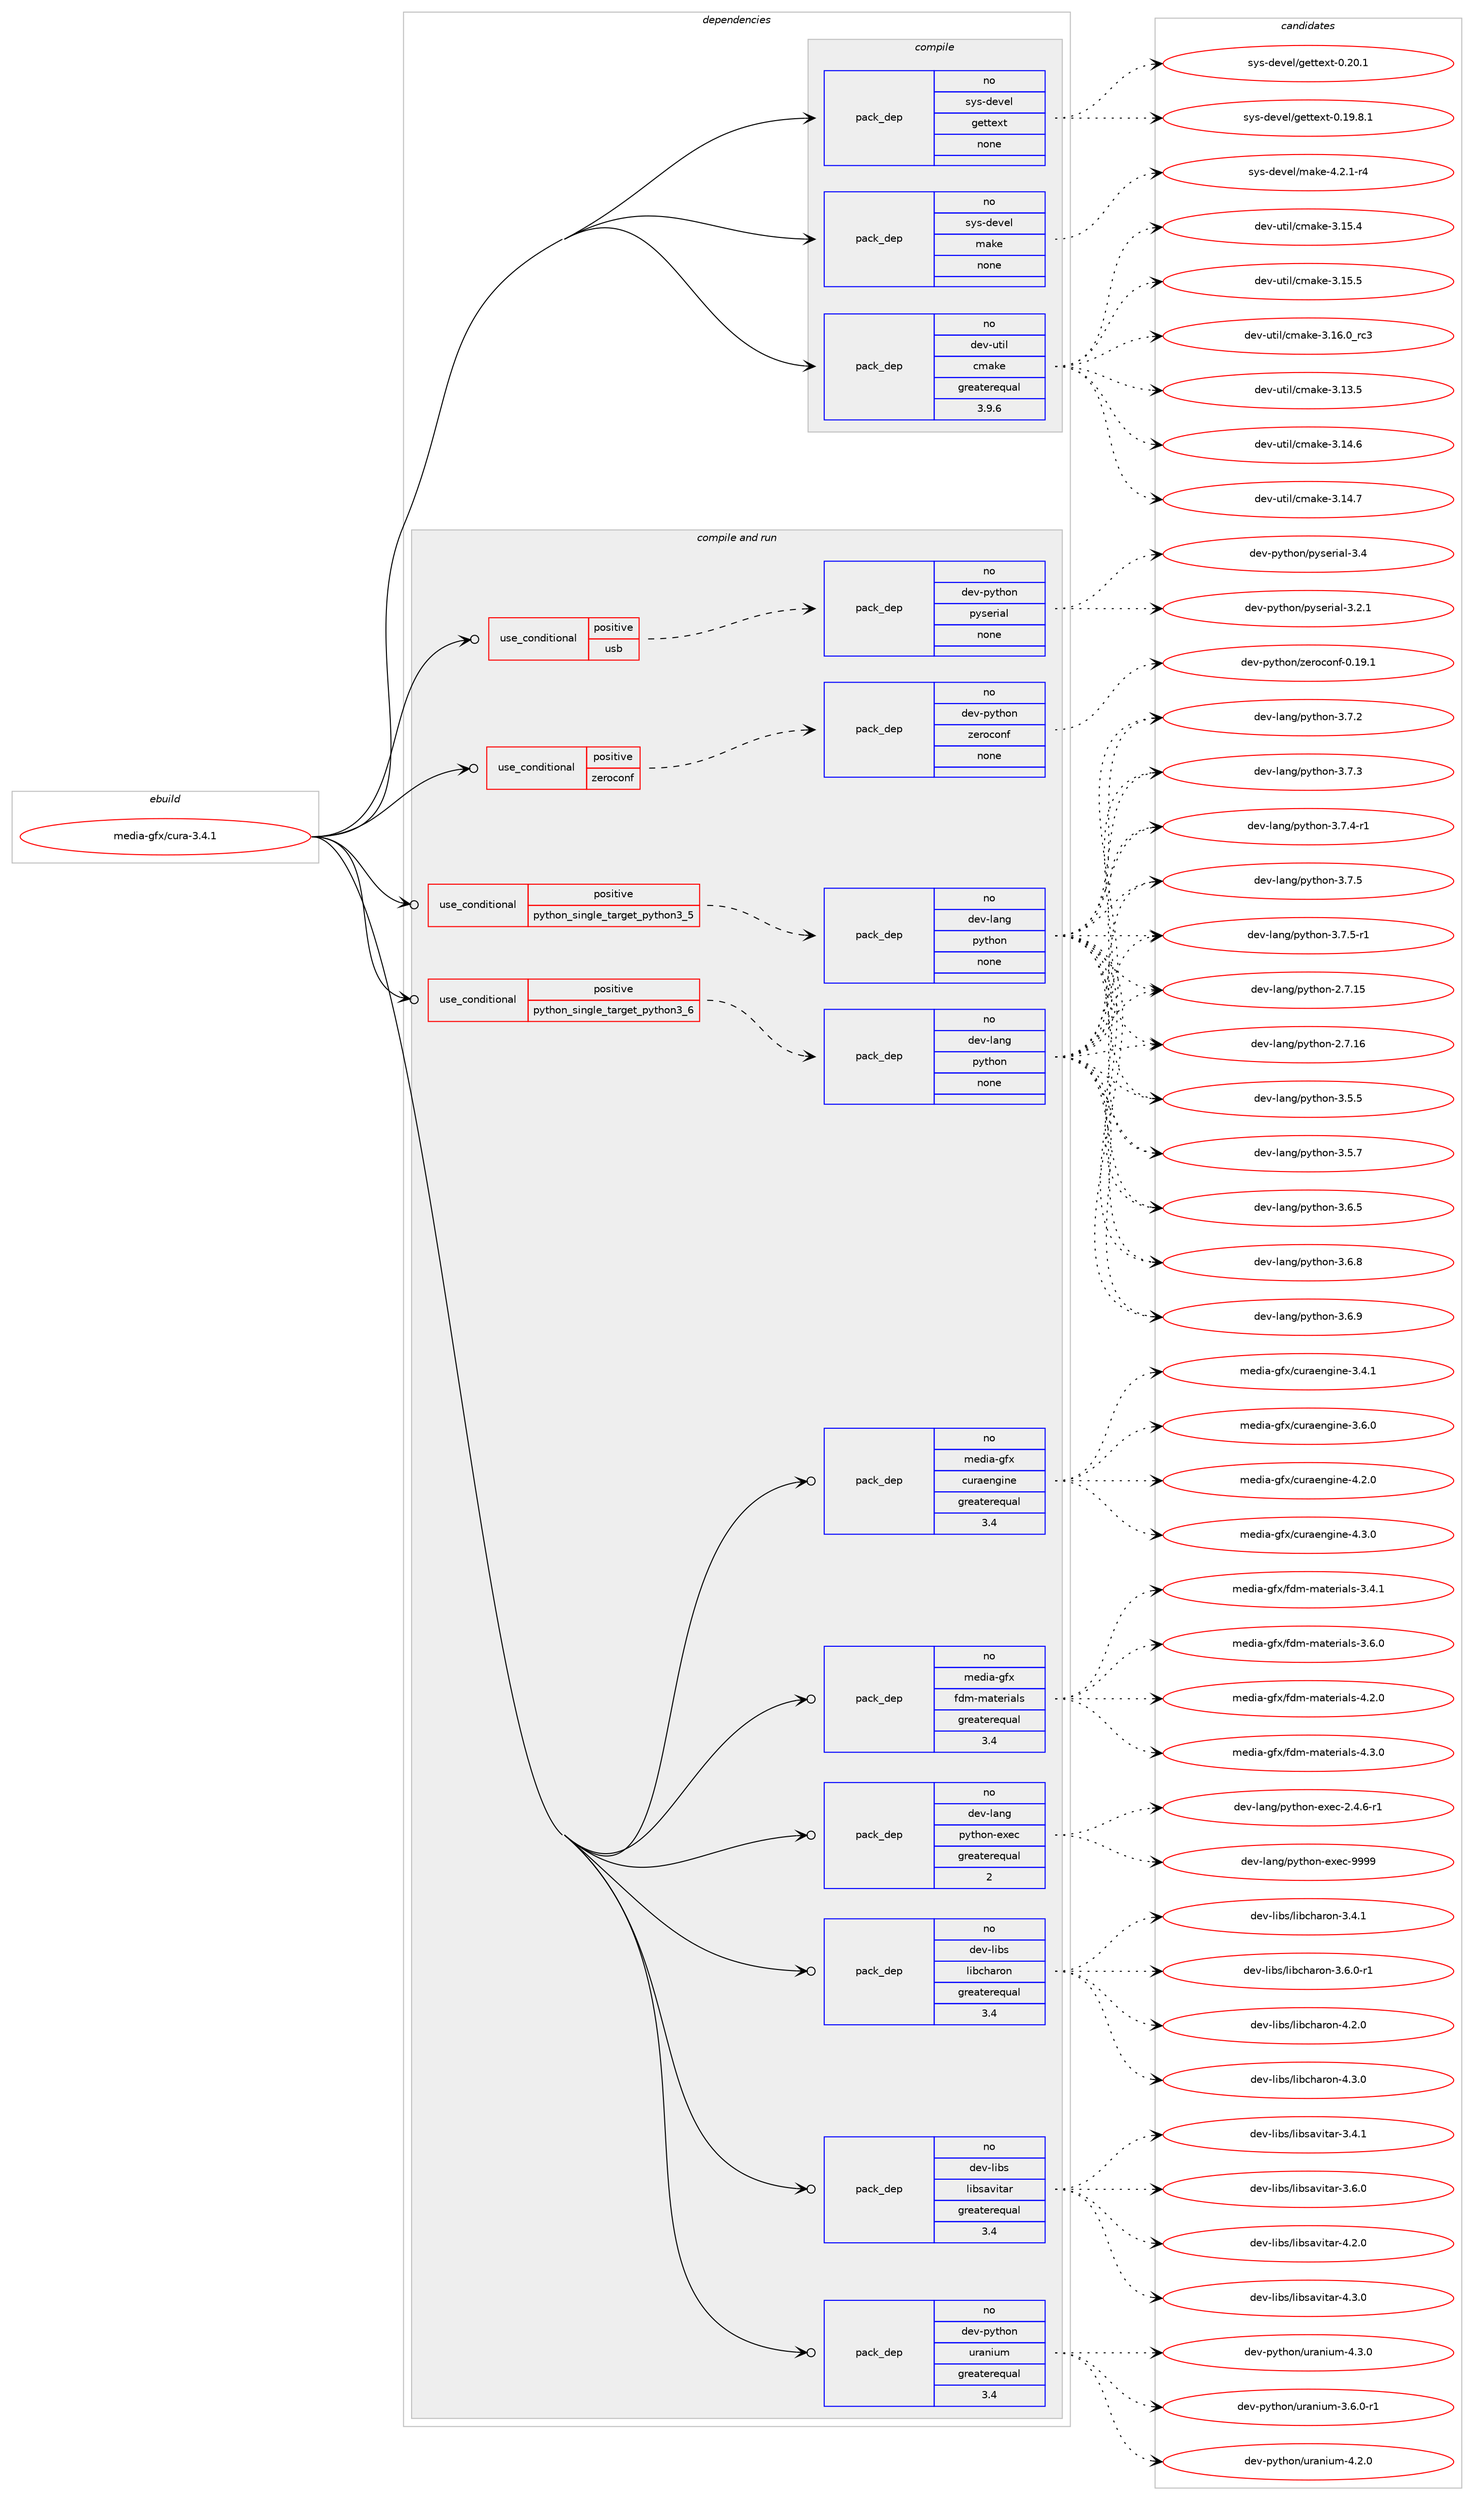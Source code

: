 digraph prolog {

# *************
# Graph options
# *************

newrank=true;
concentrate=true;
compound=true;
graph [rankdir=LR,fontname=Helvetica,fontsize=10,ranksep=1.5];#, ranksep=2.5, nodesep=0.2];
edge  [arrowhead=vee];
node  [fontname=Helvetica,fontsize=10];

# **********
# The ebuild
# **********

subgraph cluster_leftcol {
color=gray;
rank=same;
label=<<i>ebuild</i>>;
id [label="media-gfx/cura-3.4.1", color=red, width=4, href="../media-gfx/cura-3.4.1.svg"];
}

# ****************
# The dependencies
# ****************

subgraph cluster_midcol {
color=gray;
label=<<i>dependencies</i>>;
subgraph cluster_compile {
fillcolor="#eeeeee";
style=filled;
label=<<i>compile</i>>;
subgraph pack575251 {
dependency778213 [label=<<TABLE BORDER="0" CELLBORDER="1" CELLSPACING="0" CELLPADDING="4" WIDTH="220"><TR><TD ROWSPAN="6" CELLPADDING="30">pack_dep</TD></TR><TR><TD WIDTH="110">no</TD></TR><TR><TD>dev-util</TD></TR><TR><TD>cmake</TD></TR><TR><TD>greaterequal</TD></TR><TR><TD>3.9.6</TD></TR></TABLE>>, shape=none, color=blue];
}
id:e -> dependency778213:w [weight=20,style="solid",arrowhead="vee"];
subgraph pack575252 {
dependency778214 [label=<<TABLE BORDER="0" CELLBORDER="1" CELLSPACING="0" CELLPADDING="4" WIDTH="220"><TR><TD ROWSPAN="6" CELLPADDING="30">pack_dep</TD></TR><TR><TD WIDTH="110">no</TD></TR><TR><TD>sys-devel</TD></TR><TR><TD>gettext</TD></TR><TR><TD>none</TD></TR><TR><TD></TD></TR></TABLE>>, shape=none, color=blue];
}
id:e -> dependency778214:w [weight=20,style="solid",arrowhead="vee"];
subgraph pack575253 {
dependency778215 [label=<<TABLE BORDER="0" CELLBORDER="1" CELLSPACING="0" CELLPADDING="4" WIDTH="220"><TR><TD ROWSPAN="6" CELLPADDING="30">pack_dep</TD></TR><TR><TD WIDTH="110">no</TD></TR><TR><TD>sys-devel</TD></TR><TR><TD>make</TD></TR><TR><TD>none</TD></TR><TR><TD></TD></TR></TABLE>>, shape=none, color=blue];
}
id:e -> dependency778215:w [weight=20,style="solid",arrowhead="vee"];
}
subgraph cluster_compileandrun {
fillcolor="#eeeeee";
style=filled;
label=<<i>compile and run</i>>;
subgraph cond189437 {
dependency778216 [label=<<TABLE BORDER="0" CELLBORDER="1" CELLSPACING="0" CELLPADDING="4"><TR><TD ROWSPAN="3" CELLPADDING="10">use_conditional</TD></TR><TR><TD>positive</TD></TR><TR><TD>python_single_target_python3_5</TD></TR></TABLE>>, shape=none, color=red];
subgraph pack575254 {
dependency778217 [label=<<TABLE BORDER="0" CELLBORDER="1" CELLSPACING="0" CELLPADDING="4" WIDTH="220"><TR><TD ROWSPAN="6" CELLPADDING="30">pack_dep</TD></TR><TR><TD WIDTH="110">no</TD></TR><TR><TD>dev-lang</TD></TR><TR><TD>python</TD></TR><TR><TD>none</TD></TR><TR><TD></TD></TR></TABLE>>, shape=none, color=blue];
}
dependency778216:e -> dependency778217:w [weight=20,style="dashed",arrowhead="vee"];
}
id:e -> dependency778216:w [weight=20,style="solid",arrowhead="odotvee"];
subgraph cond189438 {
dependency778218 [label=<<TABLE BORDER="0" CELLBORDER="1" CELLSPACING="0" CELLPADDING="4"><TR><TD ROWSPAN="3" CELLPADDING="10">use_conditional</TD></TR><TR><TD>positive</TD></TR><TR><TD>python_single_target_python3_6</TD></TR></TABLE>>, shape=none, color=red];
subgraph pack575255 {
dependency778219 [label=<<TABLE BORDER="0" CELLBORDER="1" CELLSPACING="0" CELLPADDING="4" WIDTH="220"><TR><TD ROWSPAN="6" CELLPADDING="30">pack_dep</TD></TR><TR><TD WIDTH="110">no</TD></TR><TR><TD>dev-lang</TD></TR><TR><TD>python</TD></TR><TR><TD>none</TD></TR><TR><TD></TD></TR></TABLE>>, shape=none, color=blue];
}
dependency778218:e -> dependency778219:w [weight=20,style="dashed",arrowhead="vee"];
}
id:e -> dependency778218:w [weight=20,style="solid",arrowhead="odotvee"];
subgraph cond189439 {
dependency778220 [label=<<TABLE BORDER="0" CELLBORDER="1" CELLSPACING="0" CELLPADDING="4"><TR><TD ROWSPAN="3" CELLPADDING="10">use_conditional</TD></TR><TR><TD>positive</TD></TR><TR><TD>usb</TD></TR></TABLE>>, shape=none, color=red];
subgraph pack575256 {
dependency778221 [label=<<TABLE BORDER="0" CELLBORDER="1" CELLSPACING="0" CELLPADDING="4" WIDTH="220"><TR><TD ROWSPAN="6" CELLPADDING="30">pack_dep</TD></TR><TR><TD WIDTH="110">no</TD></TR><TR><TD>dev-python</TD></TR><TR><TD>pyserial</TD></TR><TR><TD>none</TD></TR><TR><TD></TD></TR></TABLE>>, shape=none, color=blue];
}
dependency778220:e -> dependency778221:w [weight=20,style="dashed",arrowhead="vee"];
}
id:e -> dependency778220:w [weight=20,style="solid",arrowhead="odotvee"];
subgraph cond189440 {
dependency778222 [label=<<TABLE BORDER="0" CELLBORDER="1" CELLSPACING="0" CELLPADDING="4"><TR><TD ROWSPAN="3" CELLPADDING="10">use_conditional</TD></TR><TR><TD>positive</TD></TR><TR><TD>zeroconf</TD></TR></TABLE>>, shape=none, color=red];
subgraph pack575257 {
dependency778223 [label=<<TABLE BORDER="0" CELLBORDER="1" CELLSPACING="0" CELLPADDING="4" WIDTH="220"><TR><TD ROWSPAN="6" CELLPADDING="30">pack_dep</TD></TR><TR><TD WIDTH="110">no</TD></TR><TR><TD>dev-python</TD></TR><TR><TD>zeroconf</TD></TR><TR><TD>none</TD></TR><TR><TD></TD></TR></TABLE>>, shape=none, color=blue];
}
dependency778222:e -> dependency778223:w [weight=20,style="dashed",arrowhead="vee"];
}
id:e -> dependency778222:w [weight=20,style="solid",arrowhead="odotvee"];
subgraph pack575258 {
dependency778224 [label=<<TABLE BORDER="0" CELLBORDER="1" CELLSPACING="0" CELLPADDING="4" WIDTH="220"><TR><TD ROWSPAN="6" CELLPADDING="30">pack_dep</TD></TR><TR><TD WIDTH="110">no</TD></TR><TR><TD>dev-lang</TD></TR><TR><TD>python-exec</TD></TR><TR><TD>greaterequal</TD></TR><TR><TD>2</TD></TR></TABLE>>, shape=none, color=blue];
}
id:e -> dependency778224:w [weight=20,style="solid",arrowhead="odotvee"];
subgraph pack575259 {
dependency778225 [label=<<TABLE BORDER="0" CELLBORDER="1" CELLSPACING="0" CELLPADDING="4" WIDTH="220"><TR><TD ROWSPAN="6" CELLPADDING="30">pack_dep</TD></TR><TR><TD WIDTH="110">no</TD></TR><TR><TD>dev-libs</TD></TR><TR><TD>libcharon</TD></TR><TR><TD>greaterequal</TD></TR><TR><TD>3.4</TD></TR></TABLE>>, shape=none, color=blue];
}
id:e -> dependency778225:w [weight=20,style="solid",arrowhead="odotvee"];
subgraph pack575260 {
dependency778226 [label=<<TABLE BORDER="0" CELLBORDER="1" CELLSPACING="0" CELLPADDING="4" WIDTH="220"><TR><TD ROWSPAN="6" CELLPADDING="30">pack_dep</TD></TR><TR><TD WIDTH="110">no</TD></TR><TR><TD>dev-libs</TD></TR><TR><TD>libsavitar</TD></TR><TR><TD>greaterequal</TD></TR><TR><TD>3.4</TD></TR></TABLE>>, shape=none, color=blue];
}
id:e -> dependency778226:w [weight=20,style="solid",arrowhead="odotvee"];
subgraph pack575261 {
dependency778227 [label=<<TABLE BORDER="0" CELLBORDER="1" CELLSPACING="0" CELLPADDING="4" WIDTH="220"><TR><TD ROWSPAN="6" CELLPADDING="30">pack_dep</TD></TR><TR><TD WIDTH="110">no</TD></TR><TR><TD>dev-python</TD></TR><TR><TD>uranium</TD></TR><TR><TD>greaterequal</TD></TR><TR><TD>3.4</TD></TR></TABLE>>, shape=none, color=blue];
}
id:e -> dependency778227:w [weight=20,style="solid",arrowhead="odotvee"];
subgraph pack575262 {
dependency778228 [label=<<TABLE BORDER="0" CELLBORDER="1" CELLSPACING="0" CELLPADDING="4" WIDTH="220"><TR><TD ROWSPAN="6" CELLPADDING="30">pack_dep</TD></TR><TR><TD WIDTH="110">no</TD></TR><TR><TD>media-gfx</TD></TR><TR><TD>curaengine</TD></TR><TR><TD>greaterequal</TD></TR><TR><TD>3.4</TD></TR></TABLE>>, shape=none, color=blue];
}
id:e -> dependency778228:w [weight=20,style="solid",arrowhead="odotvee"];
subgraph pack575263 {
dependency778229 [label=<<TABLE BORDER="0" CELLBORDER="1" CELLSPACING="0" CELLPADDING="4" WIDTH="220"><TR><TD ROWSPAN="6" CELLPADDING="30">pack_dep</TD></TR><TR><TD WIDTH="110">no</TD></TR><TR><TD>media-gfx</TD></TR><TR><TD>fdm-materials</TD></TR><TR><TD>greaterequal</TD></TR><TR><TD>3.4</TD></TR></TABLE>>, shape=none, color=blue];
}
id:e -> dependency778229:w [weight=20,style="solid",arrowhead="odotvee"];
}
subgraph cluster_run {
fillcolor="#eeeeee";
style=filled;
label=<<i>run</i>>;
}
}

# **************
# The candidates
# **************

subgraph cluster_choices {
rank=same;
color=gray;
label=<<i>candidates</i>>;

subgraph choice575251 {
color=black;
nodesep=1;
choice1001011184511711610510847991099710710145514649514653 [label="dev-util/cmake-3.13.5", color=red, width=4,href="../dev-util/cmake-3.13.5.svg"];
choice1001011184511711610510847991099710710145514649524654 [label="dev-util/cmake-3.14.6", color=red, width=4,href="../dev-util/cmake-3.14.6.svg"];
choice1001011184511711610510847991099710710145514649524655 [label="dev-util/cmake-3.14.7", color=red, width=4,href="../dev-util/cmake-3.14.7.svg"];
choice1001011184511711610510847991099710710145514649534652 [label="dev-util/cmake-3.15.4", color=red, width=4,href="../dev-util/cmake-3.15.4.svg"];
choice1001011184511711610510847991099710710145514649534653 [label="dev-util/cmake-3.15.5", color=red, width=4,href="../dev-util/cmake-3.15.5.svg"];
choice1001011184511711610510847991099710710145514649544648951149951 [label="dev-util/cmake-3.16.0_rc3", color=red, width=4,href="../dev-util/cmake-3.16.0_rc3.svg"];
dependency778213:e -> choice1001011184511711610510847991099710710145514649514653:w [style=dotted,weight="100"];
dependency778213:e -> choice1001011184511711610510847991099710710145514649524654:w [style=dotted,weight="100"];
dependency778213:e -> choice1001011184511711610510847991099710710145514649524655:w [style=dotted,weight="100"];
dependency778213:e -> choice1001011184511711610510847991099710710145514649534652:w [style=dotted,weight="100"];
dependency778213:e -> choice1001011184511711610510847991099710710145514649534653:w [style=dotted,weight="100"];
dependency778213:e -> choice1001011184511711610510847991099710710145514649544648951149951:w [style=dotted,weight="100"];
}
subgraph choice575252 {
color=black;
nodesep=1;
choice1151211154510010111810110847103101116116101120116454846495746564649 [label="sys-devel/gettext-0.19.8.1", color=red, width=4,href="../sys-devel/gettext-0.19.8.1.svg"];
choice115121115451001011181011084710310111611610112011645484650484649 [label="sys-devel/gettext-0.20.1", color=red, width=4,href="../sys-devel/gettext-0.20.1.svg"];
dependency778214:e -> choice1151211154510010111810110847103101116116101120116454846495746564649:w [style=dotted,weight="100"];
dependency778214:e -> choice115121115451001011181011084710310111611610112011645484650484649:w [style=dotted,weight="100"];
}
subgraph choice575253 {
color=black;
nodesep=1;
choice1151211154510010111810110847109971071014552465046494511452 [label="sys-devel/make-4.2.1-r4", color=red, width=4,href="../sys-devel/make-4.2.1-r4.svg"];
dependency778215:e -> choice1151211154510010111810110847109971071014552465046494511452:w [style=dotted,weight="100"];
}
subgraph choice575254 {
color=black;
nodesep=1;
choice10010111845108971101034711212111610411111045504655464953 [label="dev-lang/python-2.7.15", color=red, width=4,href="../dev-lang/python-2.7.15.svg"];
choice10010111845108971101034711212111610411111045504655464954 [label="dev-lang/python-2.7.16", color=red, width=4,href="../dev-lang/python-2.7.16.svg"];
choice100101118451089711010347112121116104111110455146534653 [label="dev-lang/python-3.5.5", color=red, width=4,href="../dev-lang/python-3.5.5.svg"];
choice100101118451089711010347112121116104111110455146534655 [label="dev-lang/python-3.5.7", color=red, width=4,href="../dev-lang/python-3.5.7.svg"];
choice100101118451089711010347112121116104111110455146544653 [label="dev-lang/python-3.6.5", color=red, width=4,href="../dev-lang/python-3.6.5.svg"];
choice100101118451089711010347112121116104111110455146544656 [label="dev-lang/python-3.6.8", color=red, width=4,href="../dev-lang/python-3.6.8.svg"];
choice100101118451089711010347112121116104111110455146544657 [label="dev-lang/python-3.6.9", color=red, width=4,href="../dev-lang/python-3.6.9.svg"];
choice100101118451089711010347112121116104111110455146554650 [label="dev-lang/python-3.7.2", color=red, width=4,href="../dev-lang/python-3.7.2.svg"];
choice100101118451089711010347112121116104111110455146554651 [label="dev-lang/python-3.7.3", color=red, width=4,href="../dev-lang/python-3.7.3.svg"];
choice1001011184510897110103471121211161041111104551465546524511449 [label="dev-lang/python-3.7.4-r1", color=red, width=4,href="../dev-lang/python-3.7.4-r1.svg"];
choice100101118451089711010347112121116104111110455146554653 [label="dev-lang/python-3.7.5", color=red, width=4,href="../dev-lang/python-3.7.5.svg"];
choice1001011184510897110103471121211161041111104551465546534511449 [label="dev-lang/python-3.7.5-r1", color=red, width=4,href="../dev-lang/python-3.7.5-r1.svg"];
dependency778217:e -> choice10010111845108971101034711212111610411111045504655464953:w [style=dotted,weight="100"];
dependency778217:e -> choice10010111845108971101034711212111610411111045504655464954:w [style=dotted,weight="100"];
dependency778217:e -> choice100101118451089711010347112121116104111110455146534653:w [style=dotted,weight="100"];
dependency778217:e -> choice100101118451089711010347112121116104111110455146534655:w [style=dotted,weight="100"];
dependency778217:e -> choice100101118451089711010347112121116104111110455146544653:w [style=dotted,weight="100"];
dependency778217:e -> choice100101118451089711010347112121116104111110455146544656:w [style=dotted,weight="100"];
dependency778217:e -> choice100101118451089711010347112121116104111110455146544657:w [style=dotted,weight="100"];
dependency778217:e -> choice100101118451089711010347112121116104111110455146554650:w [style=dotted,weight="100"];
dependency778217:e -> choice100101118451089711010347112121116104111110455146554651:w [style=dotted,weight="100"];
dependency778217:e -> choice1001011184510897110103471121211161041111104551465546524511449:w [style=dotted,weight="100"];
dependency778217:e -> choice100101118451089711010347112121116104111110455146554653:w [style=dotted,weight="100"];
dependency778217:e -> choice1001011184510897110103471121211161041111104551465546534511449:w [style=dotted,weight="100"];
}
subgraph choice575255 {
color=black;
nodesep=1;
choice10010111845108971101034711212111610411111045504655464953 [label="dev-lang/python-2.7.15", color=red, width=4,href="../dev-lang/python-2.7.15.svg"];
choice10010111845108971101034711212111610411111045504655464954 [label="dev-lang/python-2.7.16", color=red, width=4,href="../dev-lang/python-2.7.16.svg"];
choice100101118451089711010347112121116104111110455146534653 [label="dev-lang/python-3.5.5", color=red, width=4,href="../dev-lang/python-3.5.5.svg"];
choice100101118451089711010347112121116104111110455146534655 [label="dev-lang/python-3.5.7", color=red, width=4,href="../dev-lang/python-3.5.7.svg"];
choice100101118451089711010347112121116104111110455146544653 [label="dev-lang/python-3.6.5", color=red, width=4,href="../dev-lang/python-3.6.5.svg"];
choice100101118451089711010347112121116104111110455146544656 [label="dev-lang/python-3.6.8", color=red, width=4,href="../dev-lang/python-3.6.8.svg"];
choice100101118451089711010347112121116104111110455146544657 [label="dev-lang/python-3.6.9", color=red, width=4,href="../dev-lang/python-3.6.9.svg"];
choice100101118451089711010347112121116104111110455146554650 [label="dev-lang/python-3.7.2", color=red, width=4,href="../dev-lang/python-3.7.2.svg"];
choice100101118451089711010347112121116104111110455146554651 [label="dev-lang/python-3.7.3", color=red, width=4,href="../dev-lang/python-3.7.3.svg"];
choice1001011184510897110103471121211161041111104551465546524511449 [label="dev-lang/python-3.7.4-r1", color=red, width=4,href="../dev-lang/python-3.7.4-r1.svg"];
choice100101118451089711010347112121116104111110455146554653 [label="dev-lang/python-3.7.5", color=red, width=4,href="../dev-lang/python-3.7.5.svg"];
choice1001011184510897110103471121211161041111104551465546534511449 [label="dev-lang/python-3.7.5-r1", color=red, width=4,href="../dev-lang/python-3.7.5-r1.svg"];
dependency778219:e -> choice10010111845108971101034711212111610411111045504655464953:w [style=dotted,weight="100"];
dependency778219:e -> choice10010111845108971101034711212111610411111045504655464954:w [style=dotted,weight="100"];
dependency778219:e -> choice100101118451089711010347112121116104111110455146534653:w [style=dotted,weight="100"];
dependency778219:e -> choice100101118451089711010347112121116104111110455146534655:w [style=dotted,weight="100"];
dependency778219:e -> choice100101118451089711010347112121116104111110455146544653:w [style=dotted,weight="100"];
dependency778219:e -> choice100101118451089711010347112121116104111110455146544656:w [style=dotted,weight="100"];
dependency778219:e -> choice100101118451089711010347112121116104111110455146544657:w [style=dotted,weight="100"];
dependency778219:e -> choice100101118451089711010347112121116104111110455146554650:w [style=dotted,weight="100"];
dependency778219:e -> choice100101118451089711010347112121116104111110455146554651:w [style=dotted,weight="100"];
dependency778219:e -> choice1001011184510897110103471121211161041111104551465546524511449:w [style=dotted,weight="100"];
dependency778219:e -> choice100101118451089711010347112121116104111110455146554653:w [style=dotted,weight="100"];
dependency778219:e -> choice1001011184510897110103471121211161041111104551465546534511449:w [style=dotted,weight="100"];
}
subgraph choice575256 {
color=black;
nodesep=1;
choice100101118451121211161041111104711212111510111410597108455146504649 [label="dev-python/pyserial-3.2.1", color=red, width=4,href="../dev-python/pyserial-3.2.1.svg"];
choice10010111845112121116104111110471121211151011141059710845514652 [label="dev-python/pyserial-3.4", color=red, width=4,href="../dev-python/pyserial-3.4.svg"];
dependency778221:e -> choice100101118451121211161041111104711212111510111410597108455146504649:w [style=dotted,weight="100"];
dependency778221:e -> choice10010111845112121116104111110471121211151011141059710845514652:w [style=dotted,weight="100"];
}
subgraph choice575257 {
color=black;
nodesep=1;
choice10010111845112121116104111110471221011141119911111010245484649574649 [label="dev-python/zeroconf-0.19.1", color=red, width=4,href="../dev-python/zeroconf-0.19.1.svg"];
dependency778223:e -> choice10010111845112121116104111110471221011141119911111010245484649574649:w [style=dotted,weight="100"];
}
subgraph choice575258 {
color=black;
nodesep=1;
choice10010111845108971101034711212111610411111045101120101994550465246544511449 [label="dev-lang/python-exec-2.4.6-r1", color=red, width=4,href="../dev-lang/python-exec-2.4.6-r1.svg"];
choice10010111845108971101034711212111610411111045101120101994557575757 [label="dev-lang/python-exec-9999", color=red, width=4,href="../dev-lang/python-exec-9999.svg"];
dependency778224:e -> choice10010111845108971101034711212111610411111045101120101994550465246544511449:w [style=dotted,weight="100"];
dependency778224:e -> choice10010111845108971101034711212111610411111045101120101994557575757:w [style=dotted,weight="100"];
}
subgraph choice575259 {
color=black;
nodesep=1;
choice100101118451081059811547108105989910497114111110455146524649 [label="dev-libs/libcharon-3.4.1", color=red, width=4,href="../dev-libs/libcharon-3.4.1.svg"];
choice1001011184510810598115471081059899104971141111104551465446484511449 [label="dev-libs/libcharon-3.6.0-r1", color=red, width=4,href="../dev-libs/libcharon-3.6.0-r1.svg"];
choice100101118451081059811547108105989910497114111110455246504648 [label="dev-libs/libcharon-4.2.0", color=red, width=4,href="../dev-libs/libcharon-4.2.0.svg"];
choice100101118451081059811547108105989910497114111110455246514648 [label="dev-libs/libcharon-4.3.0", color=red, width=4,href="../dev-libs/libcharon-4.3.0.svg"];
dependency778225:e -> choice100101118451081059811547108105989910497114111110455146524649:w [style=dotted,weight="100"];
dependency778225:e -> choice1001011184510810598115471081059899104971141111104551465446484511449:w [style=dotted,weight="100"];
dependency778225:e -> choice100101118451081059811547108105989910497114111110455246504648:w [style=dotted,weight="100"];
dependency778225:e -> choice100101118451081059811547108105989910497114111110455246514648:w [style=dotted,weight="100"];
}
subgraph choice575260 {
color=black;
nodesep=1;
choice100101118451081059811547108105981159711810511697114455146524649 [label="dev-libs/libsavitar-3.4.1", color=red, width=4,href="../dev-libs/libsavitar-3.4.1.svg"];
choice100101118451081059811547108105981159711810511697114455146544648 [label="dev-libs/libsavitar-3.6.0", color=red, width=4,href="../dev-libs/libsavitar-3.6.0.svg"];
choice100101118451081059811547108105981159711810511697114455246504648 [label="dev-libs/libsavitar-4.2.0", color=red, width=4,href="../dev-libs/libsavitar-4.2.0.svg"];
choice100101118451081059811547108105981159711810511697114455246514648 [label="dev-libs/libsavitar-4.3.0", color=red, width=4,href="../dev-libs/libsavitar-4.3.0.svg"];
dependency778226:e -> choice100101118451081059811547108105981159711810511697114455146524649:w [style=dotted,weight="100"];
dependency778226:e -> choice100101118451081059811547108105981159711810511697114455146544648:w [style=dotted,weight="100"];
dependency778226:e -> choice100101118451081059811547108105981159711810511697114455246504648:w [style=dotted,weight="100"];
dependency778226:e -> choice100101118451081059811547108105981159711810511697114455246514648:w [style=dotted,weight="100"];
}
subgraph choice575261 {
color=black;
nodesep=1;
choice1001011184511212111610411111047117114971101051171094551465446484511449 [label="dev-python/uranium-3.6.0-r1", color=red, width=4,href="../dev-python/uranium-3.6.0-r1.svg"];
choice100101118451121211161041111104711711497110105117109455246504648 [label="dev-python/uranium-4.2.0", color=red, width=4,href="../dev-python/uranium-4.2.0.svg"];
choice100101118451121211161041111104711711497110105117109455246514648 [label="dev-python/uranium-4.3.0", color=red, width=4,href="../dev-python/uranium-4.3.0.svg"];
dependency778227:e -> choice1001011184511212111610411111047117114971101051171094551465446484511449:w [style=dotted,weight="100"];
dependency778227:e -> choice100101118451121211161041111104711711497110105117109455246504648:w [style=dotted,weight="100"];
dependency778227:e -> choice100101118451121211161041111104711711497110105117109455246514648:w [style=dotted,weight="100"];
}
subgraph choice575262 {
color=black;
nodesep=1;
choice1091011001059745103102120479911711497101110103105110101455146524649 [label="media-gfx/curaengine-3.4.1", color=red, width=4,href="../media-gfx/curaengine-3.4.1.svg"];
choice1091011001059745103102120479911711497101110103105110101455146544648 [label="media-gfx/curaengine-3.6.0", color=red, width=4,href="../media-gfx/curaengine-3.6.0.svg"];
choice1091011001059745103102120479911711497101110103105110101455246504648 [label="media-gfx/curaengine-4.2.0", color=red, width=4,href="../media-gfx/curaengine-4.2.0.svg"];
choice1091011001059745103102120479911711497101110103105110101455246514648 [label="media-gfx/curaengine-4.3.0", color=red, width=4,href="../media-gfx/curaengine-4.3.0.svg"];
dependency778228:e -> choice1091011001059745103102120479911711497101110103105110101455146524649:w [style=dotted,weight="100"];
dependency778228:e -> choice1091011001059745103102120479911711497101110103105110101455146544648:w [style=dotted,weight="100"];
dependency778228:e -> choice1091011001059745103102120479911711497101110103105110101455246504648:w [style=dotted,weight="100"];
dependency778228:e -> choice1091011001059745103102120479911711497101110103105110101455246514648:w [style=dotted,weight="100"];
}
subgraph choice575263 {
color=black;
nodesep=1;
choice109101100105974510310212047102100109451099711610111410597108115455146524649 [label="media-gfx/fdm-materials-3.4.1", color=red, width=4,href="../media-gfx/fdm-materials-3.4.1.svg"];
choice109101100105974510310212047102100109451099711610111410597108115455146544648 [label="media-gfx/fdm-materials-3.6.0", color=red, width=4,href="../media-gfx/fdm-materials-3.6.0.svg"];
choice109101100105974510310212047102100109451099711610111410597108115455246504648 [label="media-gfx/fdm-materials-4.2.0", color=red, width=4,href="../media-gfx/fdm-materials-4.2.0.svg"];
choice109101100105974510310212047102100109451099711610111410597108115455246514648 [label="media-gfx/fdm-materials-4.3.0", color=red, width=4,href="../media-gfx/fdm-materials-4.3.0.svg"];
dependency778229:e -> choice109101100105974510310212047102100109451099711610111410597108115455146524649:w [style=dotted,weight="100"];
dependency778229:e -> choice109101100105974510310212047102100109451099711610111410597108115455146544648:w [style=dotted,weight="100"];
dependency778229:e -> choice109101100105974510310212047102100109451099711610111410597108115455246504648:w [style=dotted,weight="100"];
dependency778229:e -> choice109101100105974510310212047102100109451099711610111410597108115455246514648:w [style=dotted,weight="100"];
}
}

}
